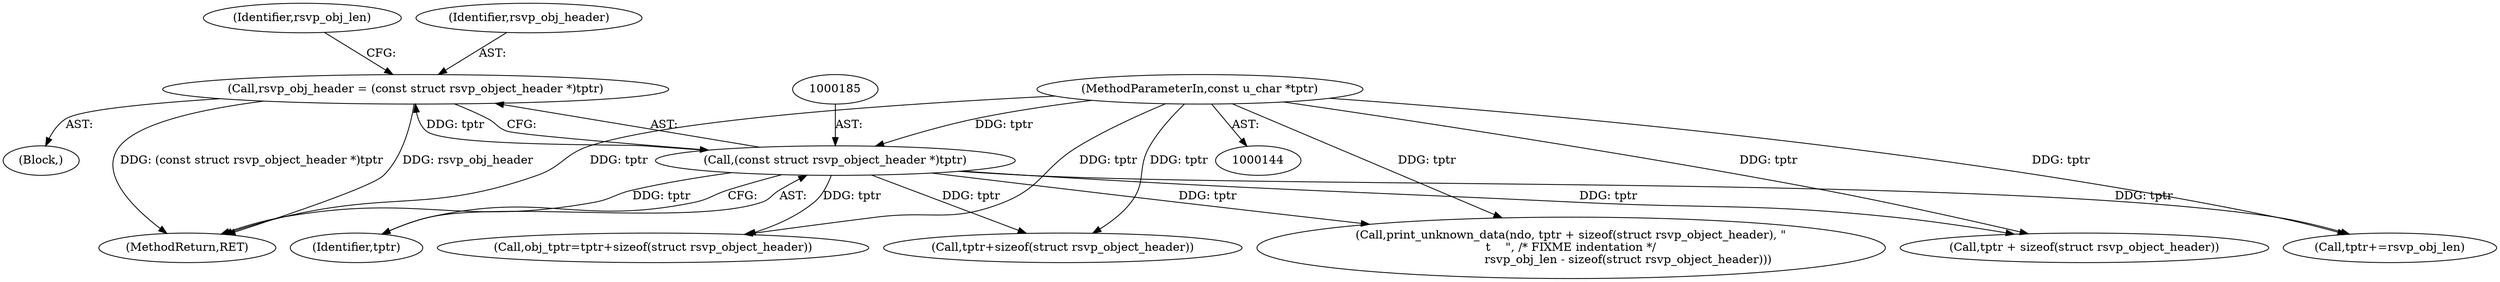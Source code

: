 digraph "0_tcpdump_bea2686c296b79609060a104cc139810785b0739@pointer" {
"1000182" [label="(Call,rsvp_obj_header = (const struct rsvp_object_header *)tptr)"];
"1000184" [label="(Call,(const struct rsvp_object_header *)tptr)"];
"1000148" [label="(MethodParameterIn,const u_char *tptr)"];
"1003409" [label="(MethodReturn,RET)"];
"1000314" [label="(Call,obj_tptr=tptr+sizeof(struct rsvp_object_header))"];
"1000176" [label="(Block,)"];
"1000316" [label="(Call,tptr+sizeof(struct rsvp_object_header))"];
"1003366" [label="(Call,print_unknown_data(ndo, tptr + sizeof(struct rsvp_object_header), \"\n\t    \", /* FIXME indentation */\n                               rsvp_obj_len - sizeof(struct rsvp_object_header)))"];
"1000188" [label="(Identifier,rsvp_obj_len)"];
"1003377" [label="(Call,tptr+=rsvp_obj_len)"];
"1000183" [label="(Identifier,rsvp_obj_header)"];
"1000148" [label="(MethodParameterIn,const u_char *tptr)"];
"1003368" [label="(Call,tptr + sizeof(struct rsvp_object_header))"];
"1000184" [label="(Call,(const struct rsvp_object_header *)tptr)"];
"1000186" [label="(Identifier,tptr)"];
"1000182" [label="(Call,rsvp_obj_header = (const struct rsvp_object_header *)tptr)"];
"1000182" -> "1000176"  [label="AST: "];
"1000182" -> "1000184"  [label="CFG: "];
"1000183" -> "1000182"  [label="AST: "];
"1000184" -> "1000182"  [label="AST: "];
"1000188" -> "1000182"  [label="CFG: "];
"1000182" -> "1003409"  [label="DDG: (const struct rsvp_object_header *)tptr"];
"1000182" -> "1003409"  [label="DDG: rsvp_obj_header"];
"1000184" -> "1000182"  [label="DDG: tptr"];
"1000184" -> "1000186"  [label="CFG: "];
"1000185" -> "1000184"  [label="AST: "];
"1000186" -> "1000184"  [label="AST: "];
"1000184" -> "1003409"  [label="DDG: tptr"];
"1000148" -> "1000184"  [label="DDG: tptr"];
"1000184" -> "1000314"  [label="DDG: tptr"];
"1000184" -> "1000316"  [label="DDG: tptr"];
"1000184" -> "1003366"  [label="DDG: tptr"];
"1000184" -> "1003368"  [label="DDG: tptr"];
"1000184" -> "1003377"  [label="DDG: tptr"];
"1000148" -> "1000144"  [label="AST: "];
"1000148" -> "1003409"  [label="DDG: tptr"];
"1000148" -> "1000314"  [label="DDG: tptr"];
"1000148" -> "1000316"  [label="DDG: tptr"];
"1000148" -> "1003366"  [label="DDG: tptr"];
"1000148" -> "1003368"  [label="DDG: tptr"];
"1000148" -> "1003377"  [label="DDG: tptr"];
}
